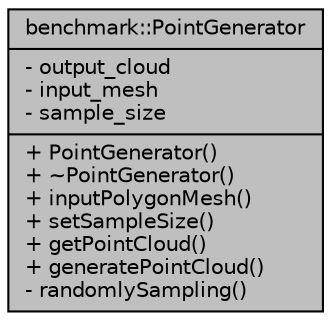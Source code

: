 digraph "benchmark::PointGenerator"
{
 // INTERACTIVE_SVG=YES
 // LATEX_PDF_SIZE
  edge [fontname="Helvetica",fontsize="10",labelfontname="Helvetica",labelfontsize="10"];
  node [fontname="Helvetica",fontsize="10",shape=record];
  Node1 [label="{benchmark::PointGenerator\n|- output_cloud\l- input_mesh\l- sample_size\l|+ PointGenerator()\l+ ~PointGenerator()\l+ inputPolygonMesh()\l+ setSampleSize()\l+ getPointCloud()\l+ generatePointCloud()\l- randomlySampling()\l}",height=0.2,width=0.4,color="black", fillcolor="grey75", style="filled", fontcolor="black",tooltip="The PointGenerator class This class wraps the implementation of algorithms in order to generate point..."];
}
